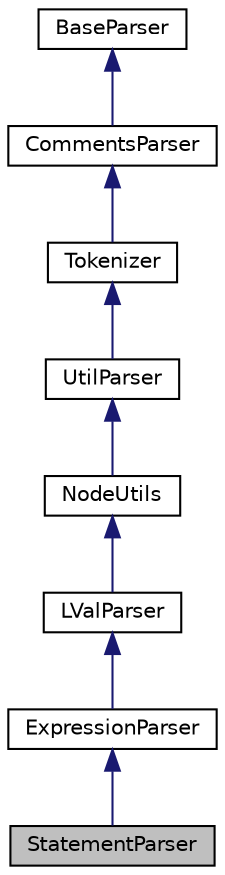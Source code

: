 digraph "StatementParser"
{
 // LATEX_PDF_SIZE
  edge [fontname="Helvetica",fontsize="10",labelfontname="Helvetica",labelfontsize="10"];
  node [fontname="Helvetica",fontsize="10",shape=record];
  Node1 [label="StatementParser",height=0.2,width=0.4,color="black", fillcolor="grey75", style="filled", fontcolor="black",tooltip=" "];
  Node2 -> Node1 [dir="back",color="midnightblue",fontsize="10",style="solid"];
  Node2 [label="ExpressionParser",height=0.2,width=0.4,color="black", fillcolor="white", style="filled",URL="$classExpressionParser.html",tooltip=" "];
  Node3 -> Node2 [dir="back",color="midnightblue",fontsize="10",style="solid"];
  Node3 [label="LValParser",height=0.2,width=0.4,color="black", fillcolor="white", style="filled",URL="$classLValParser.html",tooltip=" "];
  Node4 -> Node3 [dir="back",color="midnightblue",fontsize="10",style="solid"];
  Node4 [label="NodeUtils",height=0.2,width=0.4,color="black", fillcolor="white", style="filled",URL="$classNodeUtils.html",tooltip=" "];
  Node5 -> Node4 [dir="back",color="midnightblue",fontsize="10",style="solid"];
  Node5 [label="UtilParser",height=0.2,width=0.4,color="black", fillcolor="white", style="filled",URL="$classUtilParser.html",tooltip=" "];
  Node6 -> Node5 [dir="back",color="midnightblue",fontsize="10",style="solid"];
  Node6 [label="Tokenizer",height=0.2,width=0.4,color="black", fillcolor="white", style="filled",URL="$classTokenizer.html",tooltip="Tokenizer."];
  Node7 -> Node6 [dir="back",color="midnightblue",fontsize="10",style="solid"];
  Node7 [label="CommentsParser",height=0.2,width=0.4,color="black", fillcolor="white", style="filled",URL="$classCommentsParser.html",tooltip=" "];
  Node8 -> Node7 [dir="back",color="midnightblue",fontsize="10",style="solid"];
  Node8 [label="BaseParser",height=0.2,width=0.4,color="black", fillcolor="white", style="filled",URL="$classBaseParser.html",tooltip=" "];
}
